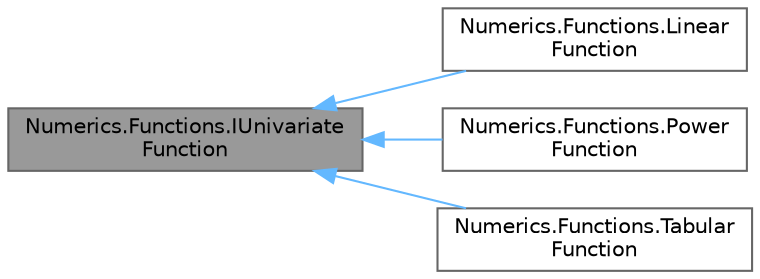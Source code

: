 digraph "Numerics.Functions.IUnivariateFunction"
{
 // LATEX_PDF_SIZE
  bgcolor="transparent";
  edge [fontname=Helvetica,fontsize=10,labelfontname=Helvetica,labelfontsize=10];
  node [fontname=Helvetica,fontsize=10,shape=box,height=0.2,width=0.4];
  rankdir="LR";
  Node1 [id="Node000001",label="Numerics.Functions.IUnivariate\lFunction",height=0.2,width=0.4,color="gray40", fillcolor="grey60", style="filled", fontcolor="black",tooltip="Interface for Univariate Functions."];
  Node1 -> Node2 [id="edge1_Node000001_Node000002",dir="back",color="steelblue1",style="solid",tooltip=" "];
  Node2 [id="Node000002",label="Numerics.Functions.Linear\lFunction",height=0.2,width=0.4,color="gray40", fillcolor="white", style="filled",URL="$class_numerics_1_1_functions_1_1_linear_function.html",tooltip="A class for a simple linear function, with a single predictor and a slope and intercept coefficient,..."];
  Node1 -> Node3 [id="edge2_Node000001_Node000003",dir="back",color="steelblue1",style="solid",tooltip=" "];
  Node3 [id="Node000003",label="Numerics.Functions.Power\lFunction",height=0.2,width=0.4,color="gray40", fillcolor="white", style="filled",URL="$class_numerics_1_1_functions_1_1_power_function.html",tooltip="A class for a power function with normally distributed noise. Y = [α * (X - ξ)^β] * ϵ,..."];
  Node1 -> Node4 [id="edge3_Node000001_Node000004",dir="back",color="steelblue1",style="solid",tooltip=" "];
  Node4 [id="Node000004",label="Numerics.Functions.Tabular\lFunction",height=0.2,width=0.4,color="gray40", fillcolor="white", style="filled",URL="$class_numerics_1_1_functions_1_1_tabular_function.html",tooltip="A class for a tabular, or nonparametric, function."];
}
